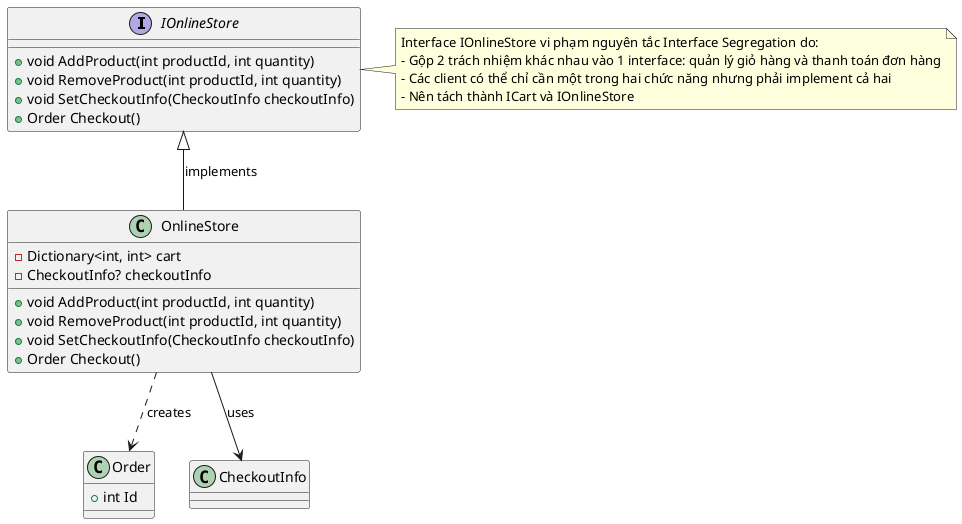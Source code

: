 @startuml

interface IOnlineStore {
    +void AddProduct(int productId, int quantity)
    +void RemoveProduct(int productId, int quantity)
    +void SetCheckoutInfo(CheckoutInfo checkoutInfo)
    +Order Checkout()
}

class OnlineStore {
    -Dictionary<int, int> cart
    -CheckoutInfo? checkoutInfo
    +void AddProduct(int productId, int quantity)
    +void RemoveProduct(int productId, int quantity)
    +void SetCheckoutInfo(CheckoutInfo checkoutInfo)
    +Order Checkout()
}

class Order {
    +int Id 
}

class CheckoutInfo {
}

' Relations between classes
IOnlineStore <|-- OnlineStore : implements
OnlineStore ..> Order : creates
OnlineStore --> CheckoutInfo : uses

note right of IOnlineStore
Interface IOnlineStore vi phạm nguyên tắc Interface Segregation do:
- Gộp 2 trách nhiệm khác nhau vào 1 interface: quản lý giỏ hàng và thanh toán đơn hàng
- Các client có thể chỉ cần một trong hai chức năng nhưng phải implement cả hai
- Nên tách thành ICart và IOnlineStore
endnote

@enduml